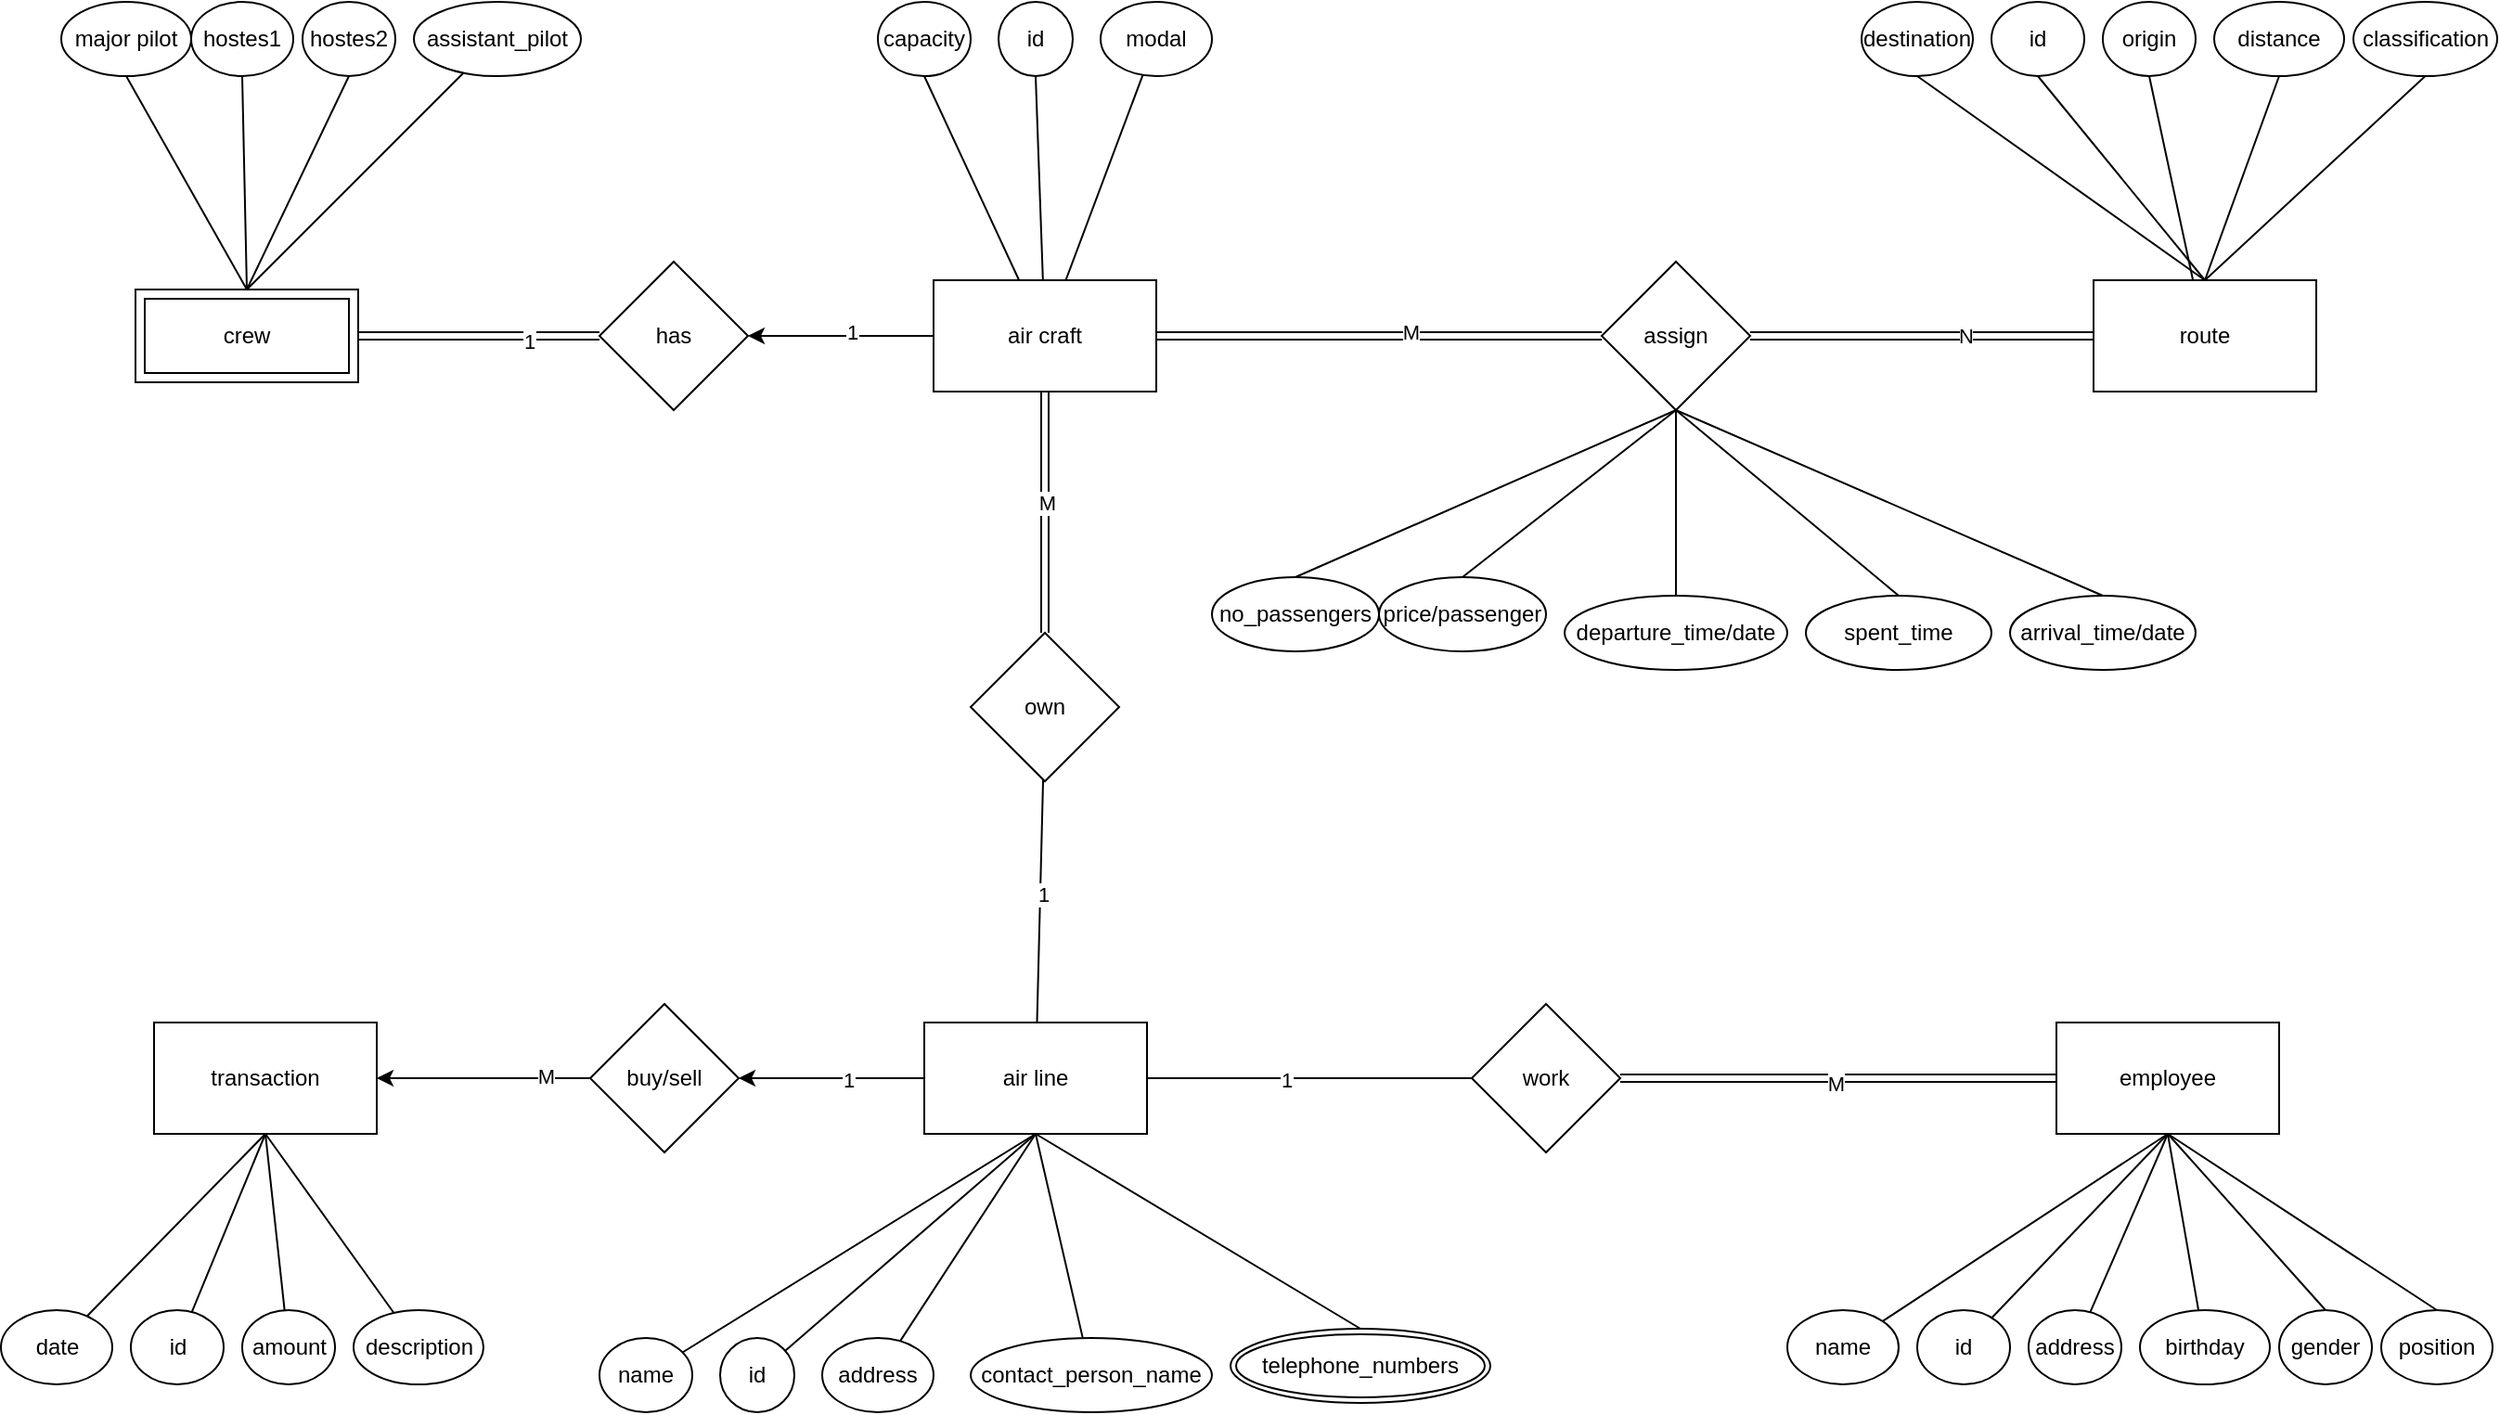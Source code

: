 <mxfile version="28.1.0">
  <diagram id="Q-HvyDp7jQCQ12iFoTfN" name="Page-1">
    <mxGraphModel dx="2037" dy="1249" grid="1" gridSize="10" guides="1" tooltips="1" connect="1" arrows="1" fold="1" page="1" pageScale="1" pageWidth="850" pageHeight="1100" math="0" shadow="0">
      <root>
        <mxCell id="0" />
        <mxCell id="1" parent="0" />
        <mxCell id="lw7sW2d9eHdYeLSf7W9c-5" value="" style="rounded=0;orthogonalLoop=1;jettySize=auto;html=1;endArrow=none;endFill=0;exitX=0.5;exitY=1;exitDx=0;exitDy=0;" edge="1" parent="1" source="lw7sW2d9eHdYeLSf7W9c-2" target="lw7sW2d9eHdYeLSf7W9c-4">
          <mxGeometry relative="1" as="geometry">
            <mxPoint x="580" y="655" as="sourcePoint" />
          </mxGeometry>
        </mxCell>
        <mxCell id="lw7sW2d9eHdYeLSf7W9c-16" value="" style="rounded=0;orthogonalLoop=1;jettySize=auto;html=1;entryX=0.5;entryY=0;entryDx=0;entryDy=0;endArrow=none;endFill=0;exitX=0.5;exitY=1;exitDx=0;exitDy=0;" edge="1" parent="1" source="lw7sW2d9eHdYeLSf7W9c-2" target="lw7sW2d9eHdYeLSf7W9c-17">
          <mxGeometry relative="1" as="geometry">
            <mxPoint x="580" y="645" as="targetPoint" />
          </mxGeometry>
        </mxCell>
        <mxCell id="lw7sW2d9eHdYeLSf7W9c-175" value="" style="rounded=0;orthogonalLoop=1;jettySize=auto;html=1;endArrow=none;endFill=0;" edge="1" parent="1" source="lw7sW2d9eHdYeLSf7W9c-2" target="lw7sW2d9eHdYeLSf7W9c-174">
          <mxGeometry relative="1" as="geometry" />
        </mxCell>
        <mxCell id="lw7sW2d9eHdYeLSf7W9c-180" value="1" style="edgeLabel;html=1;align=center;verticalAlign=middle;resizable=0;points=[];" vertex="1" connectable="0" parent="lw7sW2d9eHdYeLSf7W9c-175">
          <mxGeometry x="-0.143" y="-1" relative="1" as="geometry">
            <mxPoint as="offset" />
          </mxGeometry>
        </mxCell>
        <mxCell id="lw7sW2d9eHdYeLSf7W9c-182" value="" style="rounded=0;orthogonalLoop=1;jettySize=auto;html=1;endArrow=none;endFill=0;" edge="1" parent="1" source="lw7sW2d9eHdYeLSf7W9c-2" target="lw7sW2d9eHdYeLSf7W9c-181">
          <mxGeometry relative="1" as="geometry" />
        </mxCell>
        <mxCell id="lw7sW2d9eHdYeLSf7W9c-185" value="1" style="edgeLabel;html=1;align=center;verticalAlign=middle;resizable=0;points=[];" vertex="1" connectable="0" parent="lw7sW2d9eHdYeLSf7W9c-182">
          <mxGeometry x="0.064" y="-1" relative="1" as="geometry">
            <mxPoint as="offset" />
          </mxGeometry>
        </mxCell>
        <mxCell id="lw7sW2d9eHdYeLSf7W9c-218" value="" style="edgeStyle=orthogonalEdgeStyle;rounded=0;orthogonalLoop=1;jettySize=auto;html=1;" edge="1" parent="1" source="lw7sW2d9eHdYeLSf7W9c-2" target="lw7sW2d9eHdYeLSf7W9c-217">
          <mxGeometry relative="1" as="geometry" />
        </mxCell>
        <mxCell id="lw7sW2d9eHdYeLSf7W9c-220" value="1" style="edgeLabel;html=1;align=center;verticalAlign=middle;resizable=0;points=[];" vertex="1" connectable="0" parent="lw7sW2d9eHdYeLSf7W9c-218">
          <mxGeometry x="-0.18" y="1" relative="1" as="geometry">
            <mxPoint as="offset" />
          </mxGeometry>
        </mxCell>
        <mxCell id="lw7sW2d9eHdYeLSf7W9c-2" value="air line" style="rounded=0;whiteSpace=wrap;html=1;" vertex="1" parent="1">
          <mxGeometry x="515" y="580" width="120" height="60" as="geometry" />
        </mxCell>
        <mxCell id="lw7sW2d9eHdYeLSf7W9c-4" value="id" style="ellipse;whiteSpace=wrap;html=1;rounded=0;" vertex="1" parent="1">
          <mxGeometry x="405" y="750" width="40" height="40" as="geometry" />
        </mxCell>
        <mxCell id="lw7sW2d9eHdYeLSf7W9c-8" value="name" style="ellipse;whiteSpace=wrap;html=1;rounded=0;" vertex="1" parent="1">
          <mxGeometry x="340" y="750" width="50" height="40" as="geometry" />
        </mxCell>
        <mxCell id="lw7sW2d9eHdYeLSf7W9c-9" value="" style="rounded=0;orthogonalLoop=1;jettySize=auto;html=1;exitX=0.5;exitY=1;exitDx=0;exitDy=0;endArrow=none;endFill=0;" edge="1" target="lw7sW2d9eHdYeLSf7W9c-8" parent="1" source="lw7sW2d9eHdYeLSf7W9c-2">
          <mxGeometry relative="1" as="geometry">
            <mxPoint x="280" y="675" as="sourcePoint" />
          </mxGeometry>
        </mxCell>
        <mxCell id="lw7sW2d9eHdYeLSf7W9c-11" value="" style="rounded=0;orthogonalLoop=1;jettySize=auto;html=1;exitX=0.5;exitY=1;exitDx=0;exitDy=0;endArrow=none;endFill=0;" edge="1" target="lw7sW2d9eHdYeLSf7W9c-12" parent="1" source="lw7sW2d9eHdYeLSf7W9c-2">
          <mxGeometry relative="1" as="geometry">
            <mxPoint x="480" y="680" as="sourcePoint" />
          </mxGeometry>
        </mxCell>
        <mxCell id="lw7sW2d9eHdYeLSf7W9c-12" value="address" style="ellipse;whiteSpace=wrap;html=1;rounded=0;" vertex="1" parent="1">
          <mxGeometry x="460" y="750" width="60" height="40" as="geometry" />
        </mxCell>
        <mxCell id="lw7sW2d9eHdYeLSf7W9c-13" value="contact_person_name" style="ellipse;whiteSpace=wrap;html=1;rounded=0;" vertex="1" parent="1">
          <mxGeometry x="540" y="750" width="130" height="40" as="geometry" />
        </mxCell>
        <mxCell id="lw7sW2d9eHdYeLSf7W9c-14" value="" style="rounded=0;orthogonalLoop=1;jettySize=auto;html=1;endArrow=none;endFill=0;exitX=0.5;exitY=1;exitDx=0;exitDy=0;" edge="1" target="lw7sW2d9eHdYeLSf7W9c-13" parent="1" source="lw7sW2d9eHdYeLSf7W9c-2">
          <mxGeometry relative="1" as="geometry">
            <mxPoint x="580" y="655" as="sourcePoint" />
          </mxGeometry>
        </mxCell>
        <mxCell id="lw7sW2d9eHdYeLSf7W9c-17" value="telephone_numbers" style="ellipse;shape=doubleEllipse;margin=3;whiteSpace=wrap;html=1;align=center;" vertex="1" parent="1">
          <mxGeometry x="680" y="745" width="140" height="40" as="geometry" />
        </mxCell>
        <mxCell id="lw7sW2d9eHdYeLSf7W9c-34" value="" style="rounded=0;orthogonalLoop=1;jettySize=auto;html=1;endArrow=none;endFill=0;exitX=0.5;exitY=1;exitDx=0;exitDy=0;" edge="1" target="lw7sW2d9eHdYeLSf7W9c-37" parent="1" source="lw7sW2d9eHdYeLSf7W9c-36">
          <mxGeometry relative="1" as="geometry">
            <mxPoint x="1210" y="640" as="sourcePoint" />
          </mxGeometry>
        </mxCell>
        <mxCell id="lw7sW2d9eHdYeLSf7W9c-35" value="" style="rounded=0;orthogonalLoop=1;jettySize=auto;html=1;entryX=0.5;entryY=0;entryDx=0;entryDy=0;endArrow=none;endFill=0;exitX=0.5;exitY=1;exitDx=0;exitDy=0;" edge="1" source="lw7sW2d9eHdYeLSf7W9c-36" target="lw7sW2d9eHdYeLSf7W9c-45" parent="1">
          <mxGeometry relative="1" as="geometry">
            <mxPoint x="1380" y="720" as="targetPoint" />
          </mxGeometry>
        </mxCell>
        <mxCell id="lw7sW2d9eHdYeLSf7W9c-36" value="employee" style="rounded=0;whiteSpace=wrap;html=1;" vertex="1" parent="1">
          <mxGeometry x="1125" y="580" width="120" height="60" as="geometry" />
        </mxCell>
        <mxCell id="lw7sW2d9eHdYeLSf7W9c-37" value="id" style="ellipse;whiteSpace=wrap;html=1;rounded=0;" vertex="1" parent="1">
          <mxGeometry x="1050" y="735" width="50" height="40" as="geometry" />
        </mxCell>
        <mxCell id="lw7sW2d9eHdYeLSf7W9c-38" value="name" style="ellipse;whiteSpace=wrap;html=1;rounded=0;" vertex="1" parent="1">
          <mxGeometry x="980" y="735" width="60" height="40" as="geometry" />
        </mxCell>
        <mxCell id="lw7sW2d9eHdYeLSf7W9c-39" value="" style="rounded=0;orthogonalLoop=1;jettySize=auto;html=1;exitX=0.5;exitY=1;exitDx=0;exitDy=0;endArrow=none;endFill=0;" edge="1" source="lw7sW2d9eHdYeLSf7W9c-36" target="lw7sW2d9eHdYeLSf7W9c-38" parent="1">
          <mxGeometry relative="1" as="geometry">
            <mxPoint x="910" y="660" as="sourcePoint" />
          </mxGeometry>
        </mxCell>
        <mxCell id="lw7sW2d9eHdYeLSf7W9c-40" value="" style="rounded=0;orthogonalLoop=1;jettySize=auto;html=1;exitX=0.5;exitY=1;exitDx=0;exitDy=0;endArrow=none;endFill=0;" edge="1" source="lw7sW2d9eHdYeLSf7W9c-36" target="lw7sW2d9eHdYeLSf7W9c-41" parent="1">
          <mxGeometry relative="1" as="geometry">
            <mxPoint x="1110" y="665" as="sourcePoint" />
          </mxGeometry>
        </mxCell>
        <mxCell id="lw7sW2d9eHdYeLSf7W9c-41" value="address" style="ellipse;whiteSpace=wrap;html=1;rounded=0;" vertex="1" parent="1">
          <mxGeometry x="1110" y="735" width="50" height="40" as="geometry" />
        </mxCell>
        <mxCell id="lw7sW2d9eHdYeLSf7W9c-42" value="birthday" style="ellipse;whiteSpace=wrap;html=1;rounded=0;" vertex="1" parent="1">
          <mxGeometry x="1170" y="735" width="70" height="40" as="geometry" />
        </mxCell>
        <mxCell id="lw7sW2d9eHdYeLSf7W9c-43" value="" style="rounded=0;orthogonalLoop=1;jettySize=auto;html=1;endArrow=none;endFill=0;exitX=0.5;exitY=1;exitDx=0;exitDy=0;" edge="1" target="lw7sW2d9eHdYeLSf7W9c-42" parent="1" source="lw7sW2d9eHdYeLSf7W9c-36">
          <mxGeometry relative="1" as="geometry">
            <mxPoint x="1210" y="640" as="sourcePoint" />
          </mxGeometry>
        </mxCell>
        <mxCell id="lw7sW2d9eHdYeLSf7W9c-45" value="gender" style="ellipse;whiteSpace=wrap;html=1;rounded=0;" vertex="1" parent="1">
          <mxGeometry x="1245" y="735" width="50" height="40" as="geometry" />
        </mxCell>
        <mxCell id="lw7sW2d9eHdYeLSf7W9c-46" value="position" style="ellipse;whiteSpace=wrap;html=1;rounded=0;" vertex="1" parent="1">
          <mxGeometry x="1300" y="735" width="60" height="40" as="geometry" />
        </mxCell>
        <mxCell id="lw7sW2d9eHdYeLSf7W9c-47" value="" style="rounded=0;orthogonalLoop=1;jettySize=auto;html=1;entryX=0.5;entryY=0;entryDx=0;entryDy=0;endArrow=none;endFill=0;exitX=0.5;exitY=1;exitDx=0;exitDy=0;" edge="1" parent="1" source="lw7sW2d9eHdYeLSf7W9c-36" target="lw7sW2d9eHdYeLSf7W9c-46">
          <mxGeometry relative="1" as="geometry">
            <mxPoint x="1220" y="650" as="sourcePoint" />
            <mxPoint x="1375" y="745" as="targetPoint" />
          </mxGeometry>
        </mxCell>
        <mxCell id="lw7sW2d9eHdYeLSf7W9c-66" value="" style="rounded=0;orthogonalLoop=1;jettySize=auto;html=1;endArrow=none;endFill=0;" edge="1" parent="1" source="lw7sW2d9eHdYeLSf7W9c-62" target="lw7sW2d9eHdYeLSf7W9c-65">
          <mxGeometry relative="1" as="geometry" />
        </mxCell>
        <mxCell id="lw7sW2d9eHdYeLSf7W9c-67" style="rounded=0;orthogonalLoop=1;jettySize=auto;html=1;entryX=0.5;entryY=1;entryDx=0;entryDy=0;endArrow=none;endFill=0;" edge="1" parent="1" source="lw7sW2d9eHdYeLSf7W9c-62" target="lw7sW2d9eHdYeLSf7W9c-64">
          <mxGeometry relative="1" as="geometry" />
        </mxCell>
        <mxCell id="lw7sW2d9eHdYeLSf7W9c-68" style="rounded=0;orthogonalLoop=1;jettySize=auto;html=1;entryX=0.5;entryY=1;entryDx=0;entryDy=0;endArrow=none;endFill=0;" edge="1" parent="1" source="lw7sW2d9eHdYeLSf7W9c-62" target="lw7sW2d9eHdYeLSf7W9c-63">
          <mxGeometry relative="1" as="geometry" />
        </mxCell>
        <mxCell id="lw7sW2d9eHdYeLSf7W9c-188" value="" style="rounded=0;orthogonalLoop=1;jettySize=auto;html=1;endArrow=none;endFill=0;exitX=1;exitY=0.5;exitDx=0;exitDy=0;shape=link;" edge="1" parent="1" source="lw7sW2d9eHdYeLSf7W9c-62" target="lw7sW2d9eHdYeLSf7W9c-187">
          <mxGeometry relative="1" as="geometry" />
        </mxCell>
        <mxCell id="lw7sW2d9eHdYeLSf7W9c-196" value="M" style="edgeLabel;html=1;align=center;verticalAlign=middle;resizable=0;points=[];" vertex="1" connectable="0" parent="lw7sW2d9eHdYeLSf7W9c-188">
          <mxGeometry x="0.139" y="2" relative="1" as="geometry">
            <mxPoint as="offset" />
          </mxGeometry>
        </mxCell>
        <mxCell id="lw7sW2d9eHdYeLSf7W9c-213" value="" style="edgeStyle=orthogonalEdgeStyle;rounded=0;orthogonalLoop=1;jettySize=auto;html=1;" edge="1" parent="1" source="lw7sW2d9eHdYeLSf7W9c-62" target="lw7sW2d9eHdYeLSf7W9c-212">
          <mxGeometry relative="1" as="geometry" />
        </mxCell>
        <mxCell id="lw7sW2d9eHdYeLSf7W9c-224" value="1" style="edgeLabel;html=1;align=center;verticalAlign=middle;resizable=0;points=[];" vertex="1" connectable="0" parent="lw7sW2d9eHdYeLSf7W9c-213">
          <mxGeometry x="-0.122" y="-2" relative="1" as="geometry">
            <mxPoint as="offset" />
          </mxGeometry>
        </mxCell>
        <mxCell id="lw7sW2d9eHdYeLSf7W9c-62" value="air craft" style="rounded=0;whiteSpace=wrap;html=1;" vertex="1" parent="1">
          <mxGeometry x="520" y="180" width="120" height="60" as="geometry" />
        </mxCell>
        <mxCell id="lw7sW2d9eHdYeLSf7W9c-63" value="capacity" style="ellipse;whiteSpace=wrap;html=1;rounded=0;" vertex="1" parent="1">
          <mxGeometry x="490" y="30" width="50" height="40" as="geometry" />
        </mxCell>
        <mxCell id="lw7sW2d9eHdYeLSf7W9c-64" value="id" style="ellipse;whiteSpace=wrap;html=1;rounded=0;" vertex="1" parent="1">
          <mxGeometry x="555" y="30" width="40" height="40" as="geometry" />
        </mxCell>
        <mxCell id="lw7sW2d9eHdYeLSf7W9c-65" value="modal" style="ellipse;whiteSpace=wrap;html=1;rounded=0;" vertex="1" parent="1">
          <mxGeometry x="610" y="30" width="60" height="40" as="geometry" />
        </mxCell>
        <mxCell id="lw7sW2d9eHdYeLSf7W9c-75" style="rounded=0;orthogonalLoop=1;jettySize=auto;html=1;entryX=0.5;entryY=1;entryDx=0;entryDy=0;endArrow=none;endFill=0;" edge="1" parent="1" source="lw7sW2d9eHdYeLSf7W9c-69" target="lw7sW2d9eHdYeLSf7W9c-72">
          <mxGeometry relative="1" as="geometry" />
        </mxCell>
        <mxCell id="lw7sW2d9eHdYeLSf7W9c-76" style="rounded=0;orthogonalLoop=1;jettySize=auto;html=1;exitX=0.5;exitY=0;exitDx=0;exitDy=0;entryX=0.5;entryY=1;entryDx=0;entryDy=0;endArrow=none;endFill=0;" edge="1" parent="1" source="lw7sW2d9eHdYeLSf7W9c-69" target="lw7sW2d9eHdYeLSf7W9c-73">
          <mxGeometry relative="1" as="geometry" />
        </mxCell>
        <mxCell id="lw7sW2d9eHdYeLSf7W9c-77" style="rounded=0;orthogonalLoop=1;jettySize=auto;html=1;exitX=0.5;exitY=0;exitDx=0;exitDy=0;entryX=0.5;entryY=1;entryDx=0;entryDy=0;endArrow=none;endFill=0;" edge="1" parent="1" source="lw7sW2d9eHdYeLSf7W9c-69" target="lw7sW2d9eHdYeLSf7W9c-74">
          <mxGeometry relative="1" as="geometry" />
        </mxCell>
        <mxCell id="lw7sW2d9eHdYeLSf7W9c-78" style="rounded=0;orthogonalLoop=1;jettySize=auto;html=1;exitX=0.5;exitY=0;exitDx=0;exitDy=0;entryX=0.5;entryY=1;entryDx=0;entryDy=0;endArrow=none;endFill=0;" edge="1" parent="1" source="lw7sW2d9eHdYeLSf7W9c-69" target="lw7sW2d9eHdYeLSf7W9c-70">
          <mxGeometry relative="1" as="geometry" />
        </mxCell>
        <mxCell id="lw7sW2d9eHdYeLSf7W9c-79" style="rounded=0;orthogonalLoop=1;jettySize=auto;html=1;entryX=0.5;entryY=1;entryDx=0;entryDy=0;exitX=0.5;exitY=0;exitDx=0;exitDy=0;endArrow=none;endFill=0;" edge="1" parent="1" source="lw7sW2d9eHdYeLSf7W9c-69" target="lw7sW2d9eHdYeLSf7W9c-71">
          <mxGeometry relative="1" as="geometry" />
        </mxCell>
        <mxCell id="lw7sW2d9eHdYeLSf7W9c-69" value="route" style="rounded=0;whiteSpace=wrap;html=1;" vertex="1" parent="1">
          <mxGeometry x="1145" y="180" width="120" height="60" as="geometry" />
        </mxCell>
        <mxCell id="lw7sW2d9eHdYeLSf7W9c-70" value="id" style="ellipse;whiteSpace=wrap;html=1;rounded=0;" vertex="1" parent="1">
          <mxGeometry x="1090" y="30" width="50" height="40" as="geometry" />
        </mxCell>
        <mxCell id="lw7sW2d9eHdYeLSf7W9c-71" value="destination" style="ellipse;whiteSpace=wrap;html=1;rounded=0;" vertex="1" parent="1">
          <mxGeometry x="1020" y="30" width="60" height="40" as="geometry" />
        </mxCell>
        <mxCell id="lw7sW2d9eHdYeLSf7W9c-72" value="origin" style="ellipse;whiteSpace=wrap;html=1;rounded=0;" vertex="1" parent="1">
          <mxGeometry x="1150" y="30" width="50" height="40" as="geometry" />
        </mxCell>
        <mxCell id="lw7sW2d9eHdYeLSf7W9c-73" value="distance" style="ellipse;whiteSpace=wrap;html=1;rounded=0;" vertex="1" parent="1">
          <mxGeometry x="1210" y="30" width="70" height="40" as="geometry" />
        </mxCell>
        <mxCell id="lw7sW2d9eHdYeLSf7W9c-74" value="classification" style="ellipse;whiteSpace=wrap;html=1;rounded=0;" vertex="1" parent="1">
          <mxGeometry x="1285" y="30" width="77.5" height="40" as="geometry" />
        </mxCell>
        <mxCell id="lw7sW2d9eHdYeLSf7W9c-155" value="" style="rounded=0;orthogonalLoop=1;jettySize=auto;html=1;endArrow=none;endFill=0;exitX=0.5;exitY=1;exitDx=0;exitDy=0;" edge="1" parent="1" source="lw7sW2d9eHdYeLSf7W9c-156" target="lw7sW2d9eHdYeLSf7W9c-157">
          <mxGeometry relative="1" as="geometry">
            <mxPoint x="247.5" y="640" as="sourcePoint" />
          </mxGeometry>
        </mxCell>
        <mxCell id="lw7sW2d9eHdYeLSf7W9c-156" value="transaction" style="rounded=0;whiteSpace=wrap;html=1;" vertex="1" parent="1">
          <mxGeometry x="100" y="580" width="120" height="60" as="geometry" />
        </mxCell>
        <mxCell id="lw7sW2d9eHdYeLSf7W9c-157" value="id" style="ellipse;whiteSpace=wrap;html=1;rounded=0;" vertex="1" parent="1">
          <mxGeometry x="87.5" y="735" width="50" height="40" as="geometry" />
        </mxCell>
        <mxCell id="lw7sW2d9eHdYeLSf7W9c-158" value="date" style="ellipse;whiteSpace=wrap;html=1;rounded=0;" vertex="1" parent="1">
          <mxGeometry x="17.5" y="735" width="60" height="40" as="geometry" />
        </mxCell>
        <mxCell id="lw7sW2d9eHdYeLSf7W9c-159" value="" style="rounded=0;orthogonalLoop=1;jettySize=auto;html=1;exitX=0.5;exitY=1;exitDx=0;exitDy=0;endArrow=none;endFill=0;" edge="1" parent="1" source="lw7sW2d9eHdYeLSf7W9c-156" target="lw7sW2d9eHdYeLSf7W9c-158">
          <mxGeometry relative="1" as="geometry">
            <mxPoint x="-52.5" y="660" as="sourcePoint" />
          </mxGeometry>
        </mxCell>
        <mxCell id="lw7sW2d9eHdYeLSf7W9c-160" value="" style="rounded=0;orthogonalLoop=1;jettySize=auto;html=1;exitX=0.5;exitY=1;exitDx=0;exitDy=0;endArrow=none;endFill=0;" edge="1" parent="1" source="lw7sW2d9eHdYeLSf7W9c-156" target="lw7sW2d9eHdYeLSf7W9c-161">
          <mxGeometry relative="1" as="geometry">
            <mxPoint x="147.5" y="665" as="sourcePoint" />
          </mxGeometry>
        </mxCell>
        <mxCell id="lw7sW2d9eHdYeLSf7W9c-161" value="amount" style="ellipse;whiteSpace=wrap;html=1;rounded=0;" vertex="1" parent="1">
          <mxGeometry x="147.5" y="735" width="50" height="40" as="geometry" />
        </mxCell>
        <mxCell id="lw7sW2d9eHdYeLSf7W9c-162" value="description" style="ellipse;whiteSpace=wrap;html=1;rounded=0;" vertex="1" parent="1">
          <mxGeometry x="207.5" y="735" width="70" height="40" as="geometry" />
        </mxCell>
        <mxCell id="lw7sW2d9eHdYeLSf7W9c-163" value="" style="rounded=0;orthogonalLoop=1;jettySize=auto;html=1;endArrow=none;endFill=0;exitX=0.5;exitY=1;exitDx=0;exitDy=0;" edge="1" parent="1" source="lw7sW2d9eHdYeLSf7W9c-156" target="lw7sW2d9eHdYeLSf7W9c-162">
          <mxGeometry relative="1" as="geometry">
            <mxPoint x="247.5" y="640" as="sourcePoint" />
          </mxGeometry>
        </mxCell>
        <mxCell id="lw7sW2d9eHdYeLSf7W9c-164" value="" style="rounded=0;orthogonalLoop=1;jettySize=auto;html=1;endArrow=none;endFill=0;exitX=0.5;exitY=0;exitDx=0;exitDy=0;" edge="1" source="lw7sW2d9eHdYeLSf7W9c-225" target="lw7sW2d9eHdYeLSf7W9c-170" parent="1">
          <mxGeometry relative="1" as="geometry">
            <mxPoint x="183.455" y="180" as="sourcePoint" />
          </mxGeometry>
        </mxCell>
        <mxCell id="lw7sW2d9eHdYeLSf7W9c-165" style="rounded=0;orthogonalLoop=1;jettySize=auto;html=1;entryX=0.5;entryY=1;entryDx=0;entryDy=0;endArrow=none;endFill=0;exitX=0.5;exitY=0;exitDx=0;exitDy=0;" edge="1" source="lw7sW2d9eHdYeLSf7W9c-225" target="lw7sW2d9eHdYeLSf7W9c-169" parent="1">
          <mxGeometry relative="1" as="geometry">
            <mxPoint x="157.321" y="180" as="sourcePoint" />
          </mxGeometry>
        </mxCell>
        <mxCell id="lw7sW2d9eHdYeLSf7W9c-166" style="rounded=0;orthogonalLoop=1;jettySize=auto;html=1;entryX=0.5;entryY=1;entryDx=0;entryDy=0;endArrow=none;endFill=0;exitX=0.5;exitY=0;exitDx=0;exitDy=0;" edge="1" source="lw7sW2d9eHdYeLSf7W9c-225" target="lw7sW2d9eHdYeLSf7W9c-168" parent="1">
          <mxGeometry relative="1" as="geometry">
            <mxPoint x="143.929" y="180" as="sourcePoint" />
          </mxGeometry>
        </mxCell>
        <mxCell id="lw7sW2d9eHdYeLSf7W9c-168" value="major pilot" style="ellipse;whiteSpace=wrap;html=1;rounded=0;" vertex="1" parent="1">
          <mxGeometry x="50" y="30" width="70" height="40" as="geometry" />
        </mxCell>
        <mxCell id="lw7sW2d9eHdYeLSf7W9c-169" value="hostes1" style="ellipse;whiteSpace=wrap;html=1;rounded=0;" vertex="1" parent="1">
          <mxGeometry x="120" y="30" width="55" height="40" as="geometry" />
        </mxCell>
        <mxCell id="lw7sW2d9eHdYeLSf7W9c-170" value="assistant_pilot" style="ellipse;whiteSpace=wrap;html=1;rounded=0;" vertex="1" parent="1">
          <mxGeometry x="240" y="30" width="90" height="40" as="geometry" />
        </mxCell>
        <mxCell id="lw7sW2d9eHdYeLSf7W9c-172" style="rounded=0;orthogonalLoop=1;jettySize=auto;html=1;entryX=0.5;entryY=1;entryDx=0;entryDy=0;endArrow=none;endFill=0;exitX=0.5;exitY=0;exitDx=0;exitDy=0;" edge="1" target="lw7sW2d9eHdYeLSf7W9c-173" parent="1" source="lw7sW2d9eHdYeLSf7W9c-225">
          <mxGeometry relative="1" as="geometry">
            <mxPoint x="160" y="180" as="sourcePoint" />
          </mxGeometry>
        </mxCell>
        <mxCell id="lw7sW2d9eHdYeLSf7W9c-173" value="hostes2" style="ellipse;whiteSpace=wrap;html=1;rounded=0;" vertex="1" parent="1">
          <mxGeometry x="180" y="30" width="50" height="40" as="geometry" />
        </mxCell>
        <mxCell id="lw7sW2d9eHdYeLSf7W9c-176" style="rounded=0;orthogonalLoop=1;jettySize=auto;html=1;entryX=0;entryY=0.5;entryDx=0;entryDy=0;endArrow=none;endFill=0;shape=link;" edge="1" parent="1" source="lw7sW2d9eHdYeLSf7W9c-174" target="lw7sW2d9eHdYeLSf7W9c-36">
          <mxGeometry relative="1" as="geometry" />
        </mxCell>
        <mxCell id="lw7sW2d9eHdYeLSf7W9c-177" value="M" style="edgeLabel;html=1;align=center;verticalAlign=middle;resizable=0;points=[];" vertex="1" connectable="0" parent="lw7sW2d9eHdYeLSf7W9c-176">
          <mxGeometry x="-0.004" y="-4" relative="1" as="geometry">
            <mxPoint x="-1" y="-1" as="offset" />
          </mxGeometry>
        </mxCell>
        <mxCell id="lw7sW2d9eHdYeLSf7W9c-174" value="work" style="rhombus;whiteSpace=wrap;html=1;rounded=0;" vertex="1" parent="1">
          <mxGeometry x="810" y="570" width="80" height="80" as="geometry" />
        </mxCell>
        <mxCell id="lw7sW2d9eHdYeLSf7W9c-183" style="rounded=0;orthogonalLoop=1;jettySize=auto;html=1;entryX=0.5;entryY=1;entryDx=0;entryDy=0;endArrow=none;endFill=0;shape=link;" edge="1" parent="1" source="lw7sW2d9eHdYeLSf7W9c-181" target="lw7sW2d9eHdYeLSf7W9c-62">
          <mxGeometry relative="1" as="geometry" />
        </mxCell>
        <mxCell id="lw7sW2d9eHdYeLSf7W9c-184" value="M" style="edgeLabel;html=1;align=center;verticalAlign=middle;resizable=0;points=[];" vertex="1" connectable="0" parent="lw7sW2d9eHdYeLSf7W9c-183">
          <mxGeometry x="0.084" y="-1" relative="1" as="geometry">
            <mxPoint as="offset" />
          </mxGeometry>
        </mxCell>
        <mxCell id="lw7sW2d9eHdYeLSf7W9c-181" value="own" style="rhombus;whiteSpace=wrap;html=1;rounded=0;" vertex="1" parent="1">
          <mxGeometry x="540" y="370" width="80" height="80" as="geometry" />
        </mxCell>
        <mxCell id="lw7sW2d9eHdYeLSf7W9c-189" style="rounded=0;orthogonalLoop=1;jettySize=auto;html=1;entryX=0;entryY=0.5;entryDx=0;entryDy=0;endArrow=none;endFill=0;shape=link;" edge="1" parent="1" source="lw7sW2d9eHdYeLSf7W9c-187" target="lw7sW2d9eHdYeLSf7W9c-69">
          <mxGeometry relative="1" as="geometry" />
        </mxCell>
        <mxCell id="lw7sW2d9eHdYeLSf7W9c-190" value="N" style="edgeLabel;html=1;align=center;verticalAlign=middle;resizable=0;points=[];" vertex="1" connectable="0" parent="lw7sW2d9eHdYeLSf7W9c-189">
          <mxGeometry x="0.246" relative="1" as="geometry">
            <mxPoint as="offset" />
          </mxGeometry>
        </mxCell>
        <mxCell id="lw7sW2d9eHdYeLSf7W9c-197" style="rounded=0;orthogonalLoop=1;jettySize=auto;html=1;entryX=0.5;entryY=0;entryDx=0;entryDy=0;endArrow=none;endFill=0;exitX=0.5;exitY=1;exitDx=0;exitDy=0;" edge="1" parent="1" source="lw7sW2d9eHdYeLSf7W9c-187" target="lw7sW2d9eHdYeLSf7W9c-201">
          <mxGeometry relative="1" as="geometry">
            <mxPoint x="810" y="310" as="targetPoint" />
          </mxGeometry>
        </mxCell>
        <mxCell id="lw7sW2d9eHdYeLSf7W9c-198" style="rounded=0;orthogonalLoop=1;jettySize=auto;html=1;entryX=0.5;entryY=0;entryDx=0;entryDy=0;endArrow=none;endFill=0;exitX=0.5;exitY=1;exitDx=0;exitDy=0;" edge="1" parent="1" source="lw7sW2d9eHdYeLSf7W9c-187" target="lw7sW2d9eHdYeLSf7W9c-202">
          <mxGeometry relative="1" as="geometry">
            <mxPoint x="850" y="310" as="targetPoint" />
          </mxGeometry>
        </mxCell>
        <mxCell id="lw7sW2d9eHdYeLSf7W9c-199" style="rounded=0;orthogonalLoop=1;jettySize=auto;html=1;entryX=0.5;entryY=0;entryDx=0;entryDy=0;endArrow=none;endFill=0;exitX=0.5;exitY=1;exitDx=0;exitDy=0;" edge="1" parent="1" source="lw7sW2d9eHdYeLSf7W9c-187" target="lw7sW2d9eHdYeLSf7W9c-204">
          <mxGeometry relative="1" as="geometry">
            <mxPoint x="890" y="310" as="targetPoint" />
            <mxPoint x="860" y="260" as="sourcePoint" />
          </mxGeometry>
        </mxCell>
        <mxCell id="lw7sW2d9eHdYeLSf7W9c-200" style="rounded=0;orthogonalLoop=1;jettySize=auto;html=1;entryX=0.5;entryY=0;entryDx=0;entryDy=0;endArrow=none;endFill=0;exitX=0.5;exitY=1;exitDx=0;exitDy=0;" edge="1" parent="1" source="lw7sW2d9eHdYeLSf7W9c-187" target="lw7sW2d9eHdYeLSf7W9c-205">
          <mxGeometry relative="1" as="geometry">
            <mxPoint x="940" y="330" as="targetPoint" />
          </mxGeometry>
        </mxCell>
        <mxCell id="lw7sW2d9eHdYeLSf7W9c-187" value="assign" style="rhombus;whiteSpace=wrap;html=1;rounded=0;" vertex="1" parent="1">
          <mxGeometry x="880" y="170" width="80" height="80" as="geometry" />
        </mxCell>
        <mxCell id="lw7sW2d9eHdYeLSf7W9c-201" value="no_passengers" style="ellipse;whiteSpace=wrap;html=1;rounded=0;" vertex="1" parent="1">
          <mxGeometry x="670" y="340" width="90" height="40" as="geometry" />
        </mxCell>
        <mxCell id="lw7sW2d9eHdYeLSf7W9c-202" value="price/passenger" style="ellipse;whiteSpace=wrap;html=1;rounded=0;" vertex="1" parent="1">
          <mxGeometry x="760" y="340" width="90" height="40" as="geometry" />
        </mxCell>
        <mxCell id="lw7sW2d9eHdYeLSf7W9c-204" value="departure_time/date" style="ellipse;whiteSpace=wrap;html=1;rounded=0;" vertex="1" parent="1">
          <mxGeometry x="860" y="350" width="120" height="40" as="geometry" />
        </mxCell>
        <mxCell id="lw7sW2d9eHdYeLSf7W9c-205" value="arrival_time/date" style="ellipse;whiteSpace=wrap;html=1;rounded=0;" vertex="1" parent="1">
          <mxGeometry x="1100" y="350" width="100" height="40" as="geometry" />
        </mxCell>
        <mxCell id="lw7sW2d9eHdYeLSf7W9c-207" value="spent_time" style="ellipse;whiteSpace=wrap;html=1;rounded=0;" vertex="1" parent="1">
          <mxGeometry x="990" y="350" width="100" height="40" as="geometry" />
        </mxCell>
        <mxCell id="lw7sW2d9eHdYeLSf7W9c-210" style="rounded=0;orthogonalLoop=1;jettySize=auto;html=1;entryX=0.5;entryY=0;entryDx=0;entryDy=0;endArrow=none;endFill=0;exitX=0.5;exitY=1;exitDx=0;exitDy=0;" edge="1" parent="1" source="lw7sW2d9eHdYeLSf7W9c-187" target="lw7sW2d9eHdYeLSf7W9c-207">
          <mxGeometry relative="1" as="geometry">
            <mxPoint x="1040" y="360" as="targetPoint" />
            <mxPoint x="883" y="247" as="sourcePoint" />
          </mxGeometry>
        </mxCell>
        <mxCell id="lw7sW2d9eHdYeLSf7W9c-214" style="edgeStyle=orthogonalEdgeStyle;rounded=0;orthogonalLoop=1;jettySize=auto;html=1;entryX=1;entryY=0.5;entryDx=0;entryDy=0;curved=1;shape=link;" edge="1" parent="1" source="lw7sW2d9eHdYeLSf7W9c-212" target="lw7sW2d9eHdYeLSf7W9c-225">
          <mxGeometry relative="1" as="geometry">
            <mxPoint x="220" y="210" as="targetPoint" />
          </mxGeometry>
        </mxCell>
        <mxCell id="lw7sW2d9eHdYeLSf7W9c-223" value="1" style="edgeLabel;html=1;align=center;verticalAlign=middle;resizable=0;points=[];" vertex="1" connectable="0" parent="lw7sW2d9eHdYeLSf7W9c-214">
          <mxGeometry x="-0.413" y="3" relative="1" as="geometry">
            <mxPoint as="offset" />
          </mxGeometry>
        </mxCell>
        <mxCell id="lw7sW2d9eHdYeLSf7W9c-212" value="has" style="rhombus;whiteSpace=wrap;html=1;rounded=0;" vertex="1" parent="1">
          <mxGeometry x="340" y="170" width="80" height="80" as="geometry" />
        </mxCell>
        <mxCell id="lw7sW2d9eHdYeLSf7W9c-219" value="" style="edgeStyle=orthogonalEdgeStyle;rounded=0;orthogonalLoop=1;jettySize=auto;html=1;" edge="1" parent="1" source="lw7sW2d9eHdYeLSf7W9c-217" target="lw7sW2d9eHdYeLSf7W9c-156">
          <mxGeometry relative="1" as="geometry" />
        </mxCell>
        <mxCell id="lw7sW2d9eHdYeLSf7W9c-221" value="M" style="edgeLabel;html=1;align=center;verticalAlign=middle;resizable=0;points=[];" vertex="1" connectable="0" parent="lw7sW2d9eHdYeLSf7W9c-219">
          <mxGeometry x="-0.57" relative="1" as="geometry">
            <mxPoint y="-1" as="offset" />
          </mxGeometry>
        </mxCell>
        <mxCell id="lw7sW2d9eHdYeLSf7W9c-217" value="buy/sell" style="rhombus;whiteSpace=wrap;html=1;rounded=0;" vertex="1" parent="1">
          <mxGeometry x="335" y="570" width="80" height="80" as="geometry" />
        </mxCell>
        <mxCell id="lw7sW2d9eHdYeLSf7W9c-225" value="crew" style="shape=ext;margin=3;double=1;whiteSpace=wrap;html=1;align=center;" vertex="1" parent="1">
          <mxGeometry x="90" y="185" width="120" height="50" as="geometry" />
        </mxCell>
      </root>
    </mxGraphModel>
  </diagram>
</mxfile>

